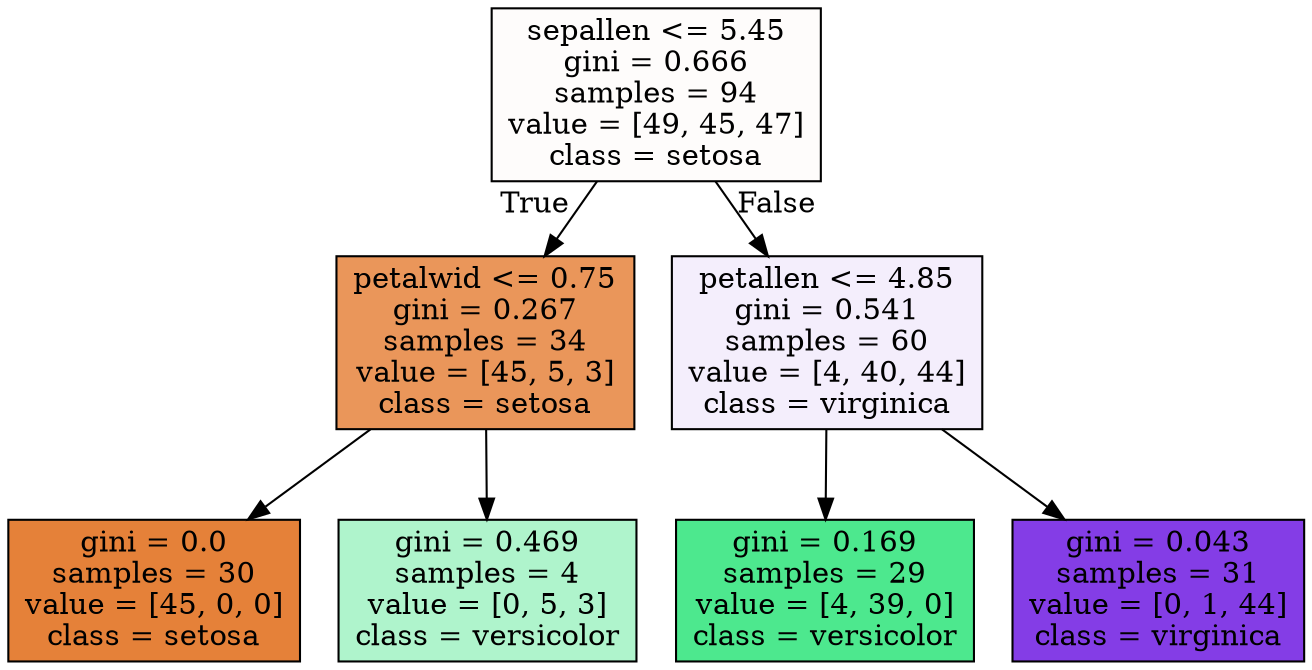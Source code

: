 digraph Tree {
node [shape=box, style="filled", color="black"] ;
graph [ranksep=equally, splines=polyline] ;
0 [label="sepallen <= 5.45\ngini = 0.666\nsamples = 94\nvalue = [49, 45, 47]\nclass = setosa", fillcolor="#e5813905"] ;
1 [label="petalwid <= 0.75\ngini = 0.267\nsamples = 34\nvalue = [45, 5, 3]\nclass = setosa", fillcolor="#e58139d4"] ;
0 -> 1 [labeldistance=2.5, labelangle=45, headlabel="True"] ;
2 [label="gini = 0.0\nsamples = 30\nvalue = [45, 0, 0]\nclass = setosa", fillcolor="#e58139ff"] ;
1 -> 2 ;
3 [label="gini = 0.469\nsamples = 4\nvalue = [0, 5, 3]\nclass = versicolor", fillcolor="#39e58166"] ;
1 -> 3 ;
4 [label="petallen <= 4.85\ngini = 0.541\nsamples = 60\nvalue = [4, 40, 44]\nclass = virginica", fillcolor="#8139e515"] ;
0 -> 4 [labeldistance=2.5, labelangle=-45, headlabel="False"] ;
5 [label="gini = 0.169\nsamples = 29\nvalue = [4, 39, 0]\nclass = versicolor", fillcolor="#39e581e5"] ;
4 -> 5 ;
6 [label="gini = 0.043\nsamples = 31\nvalue = [0, 1, 44]\nclass = virginica", fillcolor="#8139e5f9"] ;
4 -> 6 ;
{rank=same ; 0} ;
{rank=same ; 1; 4} ;
{rank=same ; 2; 3; 5; 6} ;
}
